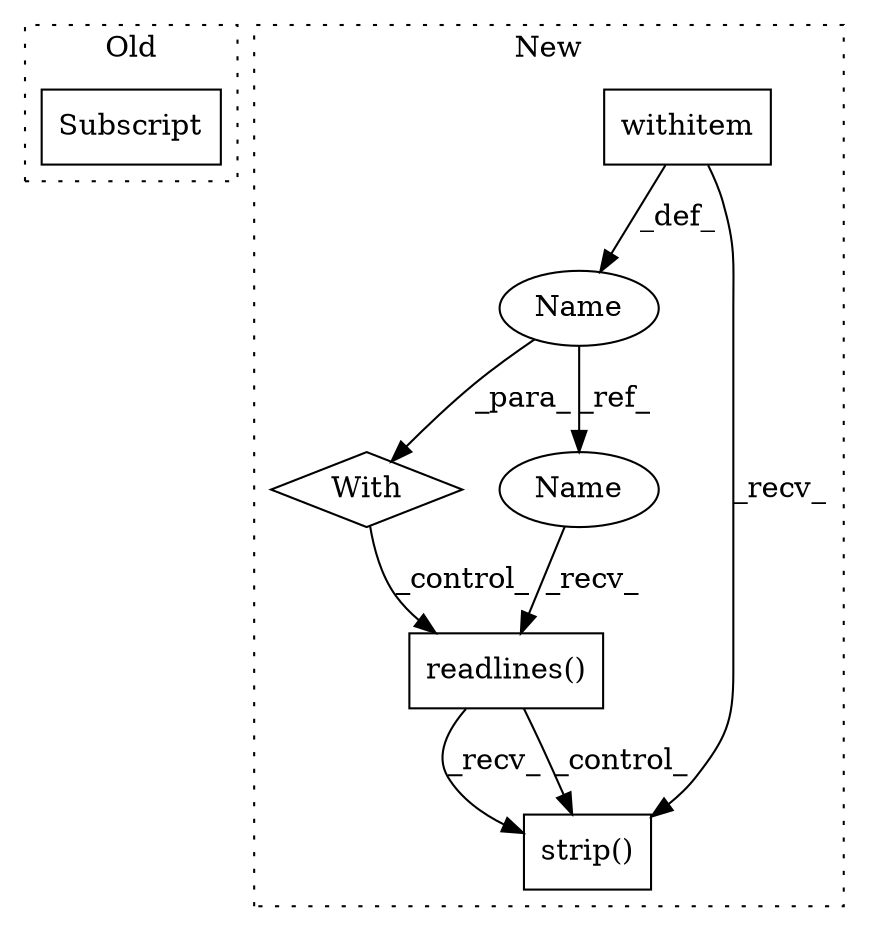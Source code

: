 digraph G {
subgraph cluster0 {
1 [label="Subscript" a="63" s="9685,0" l="6,0" shape="box"];
label = "Old";
style="dotted";
}
subgraph cluster1 {
2 [label="readlines()" a="75" s="9041" l="13" shape="box"];
3 [label="With" a="39" s="8959,8968" l="5,61" shape="diamond"];
4 [label="Name" a="87" s="9018" l="1" shape="ellipse"];
5 [label="withitem" a="49" s="8964" l="4" shape="box"];
6 [label="strip()" a="75" s="9077" l="12" shape="box"];
7 [label="Name" a="87" s="9041" l="1" shape="ellipse"];
label = "New";
style="dotted";
}
2 -> 6 [label="_recv_"];
2 -> 6 [label="_control_"];
3 -> 2 [label="_control_"];
4 -> 3 [label="_para_"];
4 -> 7 [label="_ref_"];
5 -> 4 [label="_def_"];
5 -> 6 [label="_recv_"];
7 -> 2 [label="_recv_"];
}